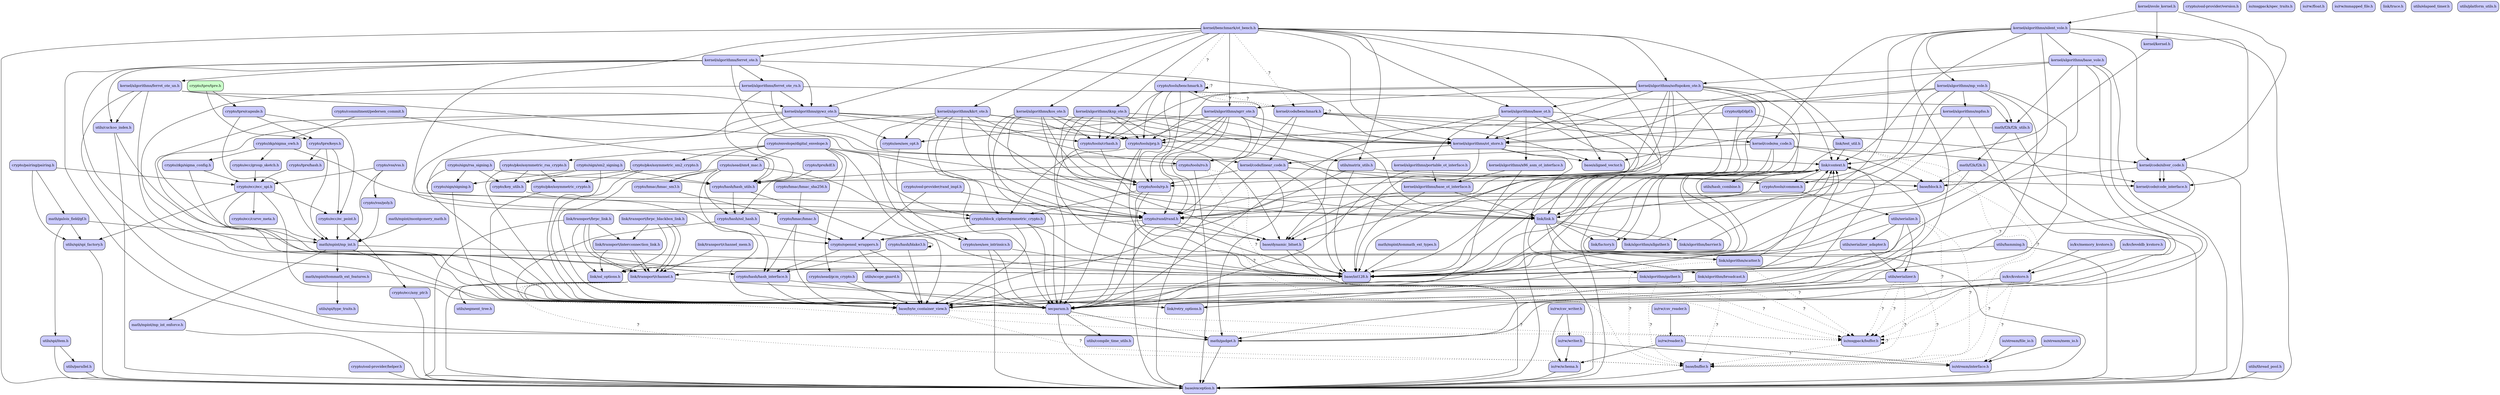 digraph codeviz {
    splines=true
    sep="+15,15"
    overlap=scalexy

    node [shape=Mrecord, fontsize=12]

    node [fillcolor="#ccccff", style=filled] "base/aligned_vector.h"                     [label = "base/aligned_vector.h"]
    node [fillcolor="#ccccff", style=filled] "base/block.h"                              [label = "base/block.h"]
    node [fillcolor="#ccccff", style=filled] "base/buffer.h"                             [label = "base/buffer.h"]
    node [fillcolor="#ccccff", style=filled] "base/byte_container_view.h"                [label = "base/byte_container_view.h"]
    node [fillcolor="#ccccff", style=filled] "base/dynamic_bitset.h"                     [label = "base/dynamic_bitset.h"]
    node [fillcolor="#ccccff", style=filled] "base/exception.h"                          [label = "base/exception.h"]
    node [fillcolor="#ccccff", style=filled] "base/int128.h"                             [label = "base/int128.h"]
    node [fillcolor="#ccccff", style=filled] "crypto/aead/gcm_crypto.h"                  [label = "crypto/aead/gcm_crypto.h"]
    node [fillcolor="#ccccff", style=filled] "crypto/aead/sm4_mac.h"                     [label = "crypto/aead/sm4_mac.h"]
    node [fillcolor="#ccccff", style=filled] "crypto/aes/aes_intrinsics.h"               [label = "crypto/aes/aes_intrinsics.h"]
    node [fillcolor="#ccccff", style=filled] "crypto/aes/aes_opt.h"                      [label = "crypto/aes/aes_opt.h"]
    node [fillcolor="#ccccff", style=filled] "crypto/block_cipher/symmetric_crypto.h"    [label = "crypto/block_cipher/symmetric_crypto.h"]
    node [fillcolor="#ccccff", style=filled] "crypto/commitment/pedersen_commit.h"       [label = "crypto/commitment/pedersen_commit.h"]
    node [fillcolor="#ccccff", style=filled] "crypto/dpf/dpf.h"                          [label = "crypto/dpf/dpf.h"]
    node [fillcolor="#ccccff", style=filled] "crypto/ecc/any_ptr.h"                      [label = "crypto/ecc/any_ptr.h"]
    node [fillcolor="#ccccff", style=filled] "crypto/ecc/curve_meta.h"                   [label = "crypto/ecc/curve_meta.h"]
    node [fillcolor="#ccccff", style=filled] "crypto/ecc/ec_point.h"                     [label = "crypto/ecc/ec_point.h"]
    node [fillcolor="#ccccff", style=filled] "crypto/ecc/ecc_spi.h"                      [label = "crypto/ecc/ecc_spi.h"]
    node [fillcolor="#ccccff", style=filled] "crypto/ecc/group_sketch.h"                 [label = "crypto/ecc/group_sketch.h"]
    node [fillcolor="#ccccff", style=filled] "crypto/envelope/digital_envelope.h"        [label = "crypto/envelope/digital_envelope.h"]
    node [fillcolor="#ccccff", style=filled] "crypto/hash/blake3.h"                      [label = "crypto/hash/blake3.h"]
    node [fillcolor="#ccccff", style=filled] "crypto/hash/hash_interface.h"              [label = "crypto/hash/hash_interface.h"]
    node [fillcolor="#ccccff", style=filled] "crypto/hash/hash_utils.h"                  [label = "crypto/hash/hash_utils.h"]
    node [fillcolor="#ccccff", style=filled] "crypto/hash/ssl_hash.h"                    [label = "crypto/hash/ssl_hash.h"]
    node [fillcolor="#ccccff", style=filled] "crypto/hmac/hmac.h"                        [label = "crypto/hmac/hmac.h"]
    node [fillcolor="#ccccff", style=filled] "crypto/hmac/hmac_sha256.h"                 [label = "crypto/hmac/hmac_sha256.h"]
    node [fillcolor="#ccccff", style=filled] "crypto/hmac/hmac_sm3.h"                    [label = "crypto/hmac/hmac_sm3.h"]
    node [fillcolor="#ccccff", style=filled] "crypto/key_utils.h"                        [label = "crypto/key_utils.h"]
    node [fillcolor="#ccccff", style=filled] "crypto/openssl_wrappers.h"                 [label = "crypto/openssl_wrappers.h"]
    node [fillcolor="#ccccff", style=filled] "crypto/ossl-provider/helper.h"             [label = "crypto/ossl-provider/helper.h"]
    node [fillcolor="#ccccff", style=filled] "crypto/ossl-provider/rand_impl.h"          [label = "crypto/ossl-provider/rand_impl.h"]
    node [fillcolor="#ccccff", style=filled] "crypto/ossl-provider/version.h"            [label = "crypto/ossl-provider/version.h"]
    node [fillcolor="#ccccff", style=filled] "crypto/pairing/pairing.h"                  [label = "crypto/pairing/pairing.h"]
    node [fillcolor="#ccccff", style=filled] "crypto/pke/asymmetric_crypto.h"            [label = "crypto/pke/asymmetric_crypto.h"]
    node [fillcolor="#ccccff", style=filled] "crypto/pke/asymmetric_rsa_crypto.h"        [label = "crypto/pke/asymmetric_rsa_crypto.h"]
    node [fillcolor="#ccccff", style=filled] "crypto/pke/asymmetric_sm2_crypto.h"        [label = "crypto/pke/asymmetric_sm2_crypto.h"]
    node [fillcolor="#ccccff", style=filled] "crypto/rand/rand.h"                        [label = "crypto/rand/rand.h"]
    node [fillcolor="#ccccff", style=filled] "crypto/sign/rsa_signing.h"                 [label = "crypto/sign/rsa_signing.h"]
    node [fillcolor="#ccccff", style=filled] "crypto/sign/signing.h"                     [label = "crypto/sign/signing.h"]
    node [fillcolor="#ccccff", style=filled] "crypto/sign/sm2_signing.h"                 [label = "crypto/sign/sm2_signing.h"]
    node [fillcolor="#ccccff", style=filled] "crypto/tools/benchmark.h"                  [label = "crypto/tools/benchmark.h"]
    node [fillcolor="#ccccff", style=filled] "crypto/tools/common.h"                     [label = "crypto/tools/common.h"]
    node [fillcolor="#ccccff", style=filled] "crypto/tools/crhash.h"                     [label = "crypto/tools/crhash.h"]
    node [fillcolor="#ccccff", style=filled] "crypto/tools/prg.h"                        [label = "crypto/tools/prg.h"]
    node [fillcolor="#ccccff", style=filled] "crypto/tools/ro.h"                         [label = "crypto/tools/ro.h"]
    node [fillcolor="#ccccff", style=filled] "crypto/tools/rp.h"                         [label = "crypto/tools/rp.h"]
    node [fillcolor="#ccccff", style=filled] "crypto/tpre/capsule.h"                     [label = "crypto/tpre/capsule.h"]
    node [fillcolor="#ccccff", style=filled] "crypto/tpre/hash.h"                        [label = "crypto/tpre/hash.h"]
    node [fillcolor="#ccccff", style=filled] "crypto/tpre/kdf.h"                         [label = "crypto/tpre/kdf.h"]
    node [fillcolor="#ccccff", style=filled] "crypto/tpre/keys.h"                        [label = "crypto/tpre/keys.h"]
    node [fillcolor="#ccffcc", style=filled] "crypto/tpre/tpre.h"                        [label = "crypto/tpre/tpre.h"]
    node [fillcolor="#ccccff", style=filled] "crypto/vss/poly.h"                         [label = "crypto/vss/poly.h"]
    node [fillcolor="#ccccff", style=filled] "crypto/vss/vss.h"                          [label = "crypto/vss/vss.h"]
    node [fillcolor="#ccccff", style=filled] "crypto/zkp/sigma_config.h"                 [label = "crypto/zkp/sigma_config.h"]
    node [fillcolor="#ccccff", style=filled] "crypto/zkp/sigma_owh.h"                    [label = "crypto/zkp/sigma_owh.h"]
    node [fillcolor="#ccccff", style=filled] "io/kv/kvstore.h"                           [label = "io/kv/kvstore.h"]
    node [fillcolor="#ccccff", style=filled] "io/kv/leveldb_kvstore.h"                   [label = "io/kv/leveldb_kvstore.h"]
    node [fillcolor="#ccccff", style=filled] "io/kv/memory_kvstore.h"                    [label = "io/kv/memory_kvstore.h"]
    node [fillcolor="#ccccff", style=filled] "io/msgpack/buffer.h"                       [label = "io/msgpack/buffer.h"]
    node [fillcolor="#ccccff", style=filled] "io/msgpack/spec_traits.h"                  [label = "io/msgpack/spec_traits.h"]
    node [fillcolor="#ccccff", style=filled] "io/rw/csv_reader.h"                        [label = "io/rw/csv_reader.h"]
    node [fillcolor="#ccccff", style=filled] "io/rw/csv_writer.h"                        [label = "io/rw/csv_writer.h"]
    node [fillcolor="#ccccff", style=filled] "io/rw/float.h"                             [label = "io/rw/float.h"]
    node [fillcolor="#ccccff", style=filled] "io/rw/mmapped_file.h"                      [label = "io/rw/mmapped_file.h"]
    node [fillcolor="#ccccff", style=filled] "io/rw/reader.h"                            [label = "io/rw/reader.h"]
    node [fillcolor="#ccccff", style=filled] "io/rw/schema.h"                            [label = "io/rw/schema.h"]
    node [fillcolor="#ccccff", style=filled] "io/rw/writer.h"                            [label = "io/rw/writer.h"]
    node [fillcolor="#ccccff", style=filled] "io/stream/file_io.h"                       [label = "io/stream/file_io.h"]
    node [fillcolor="#ccccff", style=filled] "io/stream/interface.h"                     [label = "io/stream/interface.h"]
    node [fillcolor="#ccccff", style=filled] "io/stream/mem_io.h"                        [label = "io/stream/mem_io.h"]
    node [fillcolor="#ccccff", style=filled] "kernel/algorithms/base_ot.h"               [label = "kernel/algorithms/base_ot.h"]
    node [fillcolor="#ccccff", style=filled] "kernel/algorithms/base_ot_interface.h"     [label = "kernel/algorithms/base_ot_interface.h"]
    node [fillcolor="#ccccff", style=filled] "kernel/algorithms/base_vole.h"             [label = "kernel/algorithms/base_vole.h"]
    node [fillcolor="#ccccff", style=filled] "kernel/algorithms/ferret_ote.h"            [label = "kernel/algorithms/ferret_ote.h"]
    node [fillcolor="#ccccff", style=filled] "kernel/algorithms/ferret_ote_rn.h"         [label = "kernel/algorithms/ferret_ote_rn.h"]
    node [fillcolor="#ccccff", style=filled] "kernel/algorithms/ferret_ote_un.h"         [label = "kernel/algorithms/ferret_ote_un.h"]
    node [fillcolor="#ccccff", style=filled] "kernel/algorithms/gywz_ote.h"              [label = "kernel/algorithms/gywz_ote.h"]
    node [fillcolor="#ccccff", style=filled] "kernel/algorithms/iknp_ote.h"              [label = "kernel/algorithms/iknp_ote.h"]
    node [fillcolor="#ccccff", style=filled] "kernel/algorithms/kkrt_ote.h"              [label = "kernel/algorithms/kkrt_ote.h"]
    node [fillcolor="#ccccff", style=filled] "kernel/algorithms/kos_ote.h"               [label = "kernel/algorithms/kos_ote.h"]
    node [fillcolor="#ccccff", style=filled] "kernel/algorithms/mp_vole.h"               [label = "kernel/algorithms/mp_vole.h"]
    node [fillcolor="#ccccff", style=filled] "kernel/algorithms/mpfss.h"                 [label = "kernel/algorithms/mpfss.h"]
    node [fillcolor="#ccccff", style=filled] "kernel/algorithms/ot_store.h"              [label = "kernel/algorithms/ot_store.h"]
    node [fillcolor="#ccccff", style=filled] "kernel/algorithms/portable_ot_interface.h" [label = "kernel/algorithms/portable_ot_interface.h"]
    node [fillcolor="#ccccff", style=filled] "kernel/algorithms/sgrr_ote.h"              [label = "kernel/algorithms/sgrr_ote.h"]
    node [fillcolor="#ccccff", style=filled] "kernel/algorithms/silent_vole.h"           [label = "kernel/algorithms/silent_vole.h"]
    node [fillcolor="#ccccff", style=filled] "kernel/algorithms/softspoken_ote.h"        [label = "kernel/algorithms/softspoken_ote.h"]
    node [fillcolor="#ccccff", style=filled] "kernel/algorithms/x86_asm_ot_interface.h"  [label = "kernel/algorithms/x86_asm_ot_interface.h"]
    node [fillcolor="#ccccff", style=filled] "kernel/benchmark/ot_bench.h"               [label = "kernel/benchmark/ot_bench.h"]
    node [fillcolor="#ccccff", style=filled] "kernel/code/benchmark.h"                   [label = "kernel/code/benchmark.h"]
    node [fillcolor="#ccccff", style=filled] "kernel/code/code_interface.h"              [label = "kernel/code/code_interface.h"]
    node [fillcolor="#ccccff", style=filled] "kernel/code/ea_code.h"                     [label = "kernel/code/ea_code.h"]
    node [fillcolor="#ccccff", style=filled] "kernel/code/linear_code.h"                 [label = "kernel/code/linear_code.h"]
    node [fillcolor="#ccccff", style=filled] "kernel/code/silver_code.h"                 [label = "kernel/code/silver_code.h"]
    node [fillcolor="#ccccff", style=filled] "kernel/kernel.h"                           [label = "kernel/kernel.h"]
    node [fillcolor="#ccccff", style=filled] "kernel/svole_kernel.h"                     [label = "kernel/svole_kernel.h"]
    node [fillcolor="#ccccff", style=filled] "link/algorithm/allgather.h"                [label = "link/algorithm/allgather.h"]
    node [fillcolor="#ccccff", style=filled] "link/algorithm/barrier.h"                  [label = "link/algorithm/barrier.h"]
    node [fillcolor="#ccccff", style=filled] "link/algorithm/broadcast.h"                [label = "link/algorithm/broadcast.h"]
    node [fillcolor="#ccccff", style=filled] "link/algorithm/gather.h"                   [label = "link/algorithm/gather.h"]
    node [fillcolor="#ccccff", style=filled] "link/algorithm/scatter.h"                  [label = "link/algorithm/scatter.h"]
    node [fillcolor="#ccccff", style=filled] "link/context.h"                            [label = "link/context.h"]
    node [fillcolor="#ccccff", style=filled] "link/factory.h"                            [label = "link/factory.h"]
    node [fillcolor="#ccccff", style=filled] "link/link.h"                               [label = "link/link.h"]
    node [fillcolor="#ccccff", style=filled] "link/retry_options.h"                      [label = "link/retry_options.h"]
    node [fillcolor="#ccccff", style=filled] "link/ssl_options.h"                        [label = "link/ssl_options.h"]
    node [fillcolor="#ccccff", style=filled] "link/test_util.h"                          [label = "link/test_util.h"]
    node [fillcolor="#ccccff", style=filled] "link/trace.h"                              [label = "link/trace.h"]
    node [fillcolor="#ccccff", style=filled] "link/transport/brpc_blackbox_link.h"       [label = "link/transport/brpc_blackbox_link.h"]
    node [fillcolor="#ccccff", style=filled] "link/transport/brpc_link.h"                [label = "link/transport/brpc_link.h"]
    node [fillcolor="#ccccff", style=filled] "link/transport/channel.h"                  [label = "link/transport/channel.h"]
    node [fillcolor="#ccccff", style=filled] "link/transport/channel_mem.h"              [label = "link/transport/channel_mem.h"]
    node [fillcolor="#ccccff", style=filled] "link/transport/interconnection_link.h"     [label = "link/transport/interconnection_link.h"]
    node [fillcolor="#ccccff", style=filled] "math/f2k/f2k.h"                            [label = "math/f2k/f2k.h"]
    node [fillcolor="#ccccff", style=filled] "math/f2k/f2k_utils.h"                      [label = "math/f2k/f2k_utils.h"]
    node [fillcolor="#ccccff", style=filled] "math/gadget.h"                             [label = "math/gadget.h"]
    node [fillcolor="#ccccff", style=filled] "math/galois_field/gf.h"                    [label = "math/galois_field/gf.h"]
    node [fillcolor="#ccccff", style=filled] "math/mpint/montgomery_math.h"              [label = "math/mpint/montgomery_math.h"]
    node [fillcolor="#ccccff", style=filled] "math/mpint/mp_int.h"                       [label = "math/mpint/mp_int.h"]
    node [fillcolor="#ccccff", style=filled] "math/mpint/mp_int_enforce.h"               [label = "math/mpint/mp_int_enforce.h"]
    node [fillcolor="#ccccff", style=filled] "math/mpint/tommath_ext_features.h"         [label = "math/mpint/tommath_ext_features.h"]
    node [fillcolor="#ccccff", style=filled] "math/mpint/tommath_ext_types.h"            [label = "math/mpint/tommath_ext_types.h"]
    node [fillcolor="#ccccff", style=filled] "secparam.h"                                [label = "secparam.h"]
    node [fillcolor="#ccccff", style=filled] "utils/compile_time_utils.h"                [label = "utils/compile_time_utils.h"]
    node [fillcolor="#ccccff", style=filled] "utils/cuckoo_index.h"                      [label = "utils/cuckoo_index.h"]
    node [fillcolor="#ccccff", style=filled] "utils/elapsed_timer.h"                     [label = "utils/elapsed_timer.h"]
    node [fillcolor="#ccccff", style=filled] "utils/hamming.h"                           [label = "utils/hamming.h"]
    node [fillcolor="#ccccff", style=filled] "utils/hash_combine.h"                      [label = "utils/hash_combine.h"]
    node [fillcolor="#ccccff", style=filled] "utils/matrix_utils.h"                      [label = "utils/matrix_utils.h"]
    node [fillcolor="#ccccff", style=filled] "utils/parallel.h"                          [label = "utils/parallel.h"]
    node [fillcolor="#ccccff", style=filled] "utils/platform_utils.h"                    [label = "utils/platform_utils.h"]
    node [fillcolor="#ccccff", style=filled] "utils/scope_guard.h"                       [label = "utils/scope_guard.h"]
    node [fillcolor="#ccccff", style=filled] "utils/segment_tree.h"                      [label = "utils/segment_tree.h"]
    node [fillcolor="#ccccff", style=filled] "utils/serialize.h"                         [label = "utils/serialize.h"]
    node [fillcolor="#ccccff", style=filled] "utils/serializer.h"                        [label = "utils/serializer.h"]
    node [fillcolor="#ccccff", style=filled] "utils/serializer_adapter.h"                [label = "utils/serializer_adapter.h"]
    node [fillcolor="#ccccff", style=filled] "utils/spi/item.h"                          [label = "utils/spi/item.h"]
    node [fillcolor="#ccccff", style=filled] "utils/spi/spi_factory.h"                   [label = "utils/spi/spi_factory.h"]
    node [fillcolor="#ccccff", style=filled] "utils/spi/type_traits.h"                   [label = "utils/spi/type_traits.h"]
    node [fillcolor="#ccccff", style=filled] "utils/thread_pool.h"                       [label = "utils/thread_pool.h"]

    "base/block.h"                              -> "base/int128.h"
    "base/buffer.h"                             -> "base/exception.h"
    "base/byte_container_view.h"                -> "base/buffer.h" [style=dotted, label="?"]
    "base/byte_container_view.h"                -> "io/msgpack/buffer.h" [style=dotted, label="?"]
    "base/dynamic_bitset.h"                     -> "base/exception.h"
    "base/dynamic_bitset.h"                     -> "base/int128.h"
    "crypto/aead/gcm_crypto.h"                  -> "base/byte_container_view.h"
    "crypto/aead/gcm_crypto.h"                  -> "secparam.h"
    "crypto/aead/sm4_mac.h"                     -> "base/byte_container_view.h"
    "crypto/aead/sm4_mac.h"                     -> "secparam.h"
    "crypto/aead/sm4_mac.h"                     -> "crypto/block_cipher/symmetric_crypto.h"
    "crypto/aead/sm4_mac.h"                     -> "crypto/hash/ssl_hash.h"
    "crypto/aead/sm4_mac.h"                     -> "crypto/hmac/hmac_sm3.h"
    "crypto/aes/aes_intrinsics.h"               -> "base/exception.h"
    "crypto/aes/aes_intrinsics.h"               -> "base/int128.h"
    "crypto/aes/aes_intrinsics.h"               -> "secparam.h"
    "crypto/aes/aes_opt.h"                      -> "crypto/aes/aes_intrinsics.h"
    "crypto/block_cipher/symmetric_crypto.h"    -> "base/byte_container_view.h"
    "crypto/block_cipher/symmetric_crypto.h"    -> "base/int128.h"
    "crypto/block_cipher/symmetric_crypto.h"    -> "crypto/openssl_wrappers.h"
    "crypto/block_cipher/symmetric_crypto.h"    -> "secparam.h"
    "crypto/commitment/pedersen_commit.h"       -> "crypto/hash/hash_utils.h"
    "crypto/commitment/pedersen_commit.h"       -> "crypto/zkp/sigma_owh.h"
    "crypto/dpf/dpf.h"                          -> "base/exception.h"
    "crypto/dpf/dpf.h"                          -> "base/int128.h"
    "crypto/dpf/dpf.h"                          -> "crypto/tools/prg.h"
    "crypto/ecc/any_ptr.h"                      -> "base/exception.h"
    "crypto/ecc/ec_point.h"                     -> "crypto/ecc/any_ptr.h"
    "crypto/ecc/ec_point.h"                     -> "math/mpint/mp_int.h"
    "crypto/ecc/ecc_spi.h"                      -> "base/byte_container_view.h"
    "crypto/ecc/ecc_spi.h"                      -> "crypto/ecc/curve_meta.h"
    "crypto/ecc/ecc_spi.h"                      -> "crypto/ecc/ec_point.h"
    "crypto/ecc/ecc_spi.h"                      -> "math/mpint/mp_int.h"
    "crypto/ecc/ecc_spi.h"                      -> "utils/spi/spi_factory.h"
    "crypto/ecc/group_sketch.h"                 -> "crypto/ecc/ecc_spi.h"
    "crypto/envelope/digital_envelope.h"        -> "base/byte_container_view.h"
    "crypto/envelope/digital_envelope.h"        -> "crypto/aead/gcm_crypto.h"
    "crypto/envelope/digital_envelope.h"        -> "crypto/aead/sm4_mac.h"
    "crypto/envelope/digital_envelope.h"        -> "crypto/block_cipher/symmetric_crypto.h"
    "crypto/envelope/digital_envelope.h"        -> "crypto/hash/ssl_hash.h"
    "crypto/envelope/digital_envelope.h"        -> "crypto/hmac/hmac_sm3.h"
    "crypto/envelope/digital_envelope.h"        -> "crypto/pke/asymmetric_rsa_crypto.h"
    "crypto/envelope/digital_envelope.h"        -> "crypto/pke/asymmetric_sm2_crypto.h"
    "crypto/envelope/digital_envelope.h"        -> "crypto/rand/rand.h"
    "crypto/hash/blake3.h"                      -> "crypto/hash/blake3.h"
    "crypto/hash/blake3.h"                      -> "base/byte_container_view.h"
    "crypto/hash/blake3.h"                      -> "crypto/hash/hash_interface.h"
    "crypto/hash/hash_interface.h"              -> "base/byte_container_view.h"
    "crypto/hash/hash_interface.h"              -> "secparam.h"
    "crypto/hash/hash_utils.h"                  -> "base/int128.h"
    "crypto/hash/hash_utils.h"                  -> "crypto/hash/ssl_hash.h"
    "crypto/hash/ssl_hash.h"                    -> "base/byte_container_view.h"
    "crypto/hash/ssl_hash.h"                    -> "crypto/hash/hash_interface.h"
    "crypto/hash/ssl_hash.h"                    -> "crypto/openssl_wrappers.h"
    "crypto/hmac/hmac.h"                        -> "base/byte_container_view.h"
    "crypto/hmac/hmac.h"                        -> "crypto/openssl_wrappers.h"
    "crypto/hmac/hmac.h"                        -> "crypto/hash/hash_interface.h"
    "crypto/hmac/hmac_sha256.h"                 -> "crypto/hmac/hmac.h"
    "crypto/hmac/hmac_sm3.h"                    -> "crypto/hmac/hmac.h"
    "crypto/key_utils.h"                        -> "crypto/openssl_wrappers.h"
    "crypto/openssl_wrappers.h"                 -> "crypto/hash/hash_interface.h"
    "crypto/openssl_wrappers.h"                 -> "base/byte_container_view.h"
    "crypto/openssl_wrappers.h"                 -> "utils/scope_guard.h"
    "crypto/ossl-provider/helper.h"             -> "base/exception.h"
    "crypto/ossl-provider/rand_impl.h"          -> "crypto/rand/rand.h"
    "crypto/ossl-provider/rand_impl.h"          -> "crypto/openssl_wrappers.h"
    "crypto/pairing/pairing.h"                  -> "crypto/ecc/ecc_spi.h"
    "crypto/pairing/pairing.h"                  -> "math/galois_field/gf.h"
    "crypto/pairing/pairing.h"                  -> "utils/spi/spi_factory.h"
    "crypto/pke/asymmetric_crypto.h"            -> "base/byte_container_view.h"
    "crypto/pke/asymmetric_rsa_crypto.h"        -> "crypto/key_utils.h"
    "crypto/pke/asymmetric_rsa_crypto.h"        -> "crypto/pke/asymmetric_crypto.h"
    "crypto/pke/asymmetric_rsa_crypto.h"        -> "secparam.h"
    "crypto/pke/asymmetric_sm2_crypto.h"        -> "crypto/key_utils.h"
    "crypto/pke/asymmetric_sm2_crypto.h"        -> "crypto/pke/asymmetric_crypto.h"
    "crypto/pke/asymmetric_sm2_crypto.h"        -> "secparam.h"
    "crypto/rand/rand.h"                        -> "base/dynamic_bitset.h"
    "crypto/rand/rand.h"                        -> "base/int128.h"
    "crypto/rand/rand.h"                        -> "crypto/openssl_wrappers.h"
    "crypto/rand/rand.h"                        -> "secparam.h"
    "crypto/sign/rsa_signing.h"                 -> "crypto/key_utils.h"
    "crypto/sign/rsa_signing.h"                 -> "crypto/sign/signing.h"
    "crypto/sign/rsa_signing.h"                 -> "secparam.h"
    "crypto/sign/rsa_signing.h"                 -> "crypto/hash/hash_utils.h"
    "crypto/sign/signing.h"                     -> "base/byte_container_view.h"
    "crypto/sign/sm2_signing.h"                 -> "crypto/key_utils.h"
    "crypto/sign/sm2_signing.h"                 -> "crypto/sign/signing.h"
    "crypto/sign/sm2_signing.h"                 -> "secparam.h"
    "crypto/sign/sm2_signing.h"                 -> "crypto/hash/hash_utils.h"
    "crypto/tools/benchmark.h"                  -> "crypto/tools/benchmark.h" [style=dotted, label="?"]
    "crypto/tools/benchmark.h"                  -> "kernel/code/benchmark.h" [style=dotted, label="?"]
    "crypto/tools/benchmark.h"                  -> "crypto/rand/rand.h"
    "crypto/tools/benchmark.h"                  -> "crypto/tools/crhash.h"
    "crypto/tools/benchmark.h"                  -> "crypto/tools/prg.h"
    "crypto/tools/benchmark.h"                  -> "crypto/tools/ro.h"
    "crypto/tools/benchmark.h"                  -> "crypto/tools/rp.h"
    "crypto/tools/common.h"                     -> "crypto/rand/rand.h"
    "crypto/tools/common.h"                     -> "link/link.h"
    "crypto/tools/common.h"                     -> "utils/serialize.h"
    "crypto/tools/crhash.h"                     -> "base/int128.h"
    "crypto/tools/crhash.h"                     -> "crypto/tools/rp.h"
    "crypto/tools/prg.h"                        -> "base/dynamic_bitset.h"
    "crypto/tools/prg.h"                        -> "base/int128.h"
    "crypto/tools/prg.h"                        -> "secparam.h"
    "crypto/tools/prg.h"                        -> "crypto/block_cipher/symmetric_crypto.h"
    "crypto/tools/ro.h"                         -> "base/buffer.h" [style=dotted, label="?"]
    "crypto/tools/ro.h"                         -> "io/msgpack/buffer.h" [style=dotted, label="?"]
    "crypto/tools/ro.h"                         -> "base/exception.h"
    "crypto/tools/ro.h"                         -> "crypto/hash/hash_utils.h"
    "crypto/tools/rp.h"                         -> "base/exception.h"
    "crypto/tools/rp.h"                         -> "base/int128.h"
    "crypto/tools/rp.h"                         -> "crypto/block_cipher/symmetric_crypto.h"
    "crypto/tpre/capsule.h"                     -> "crypto/ecc/ec_point.h"
    "crypto/tpre/capsule.h"                     -> "crypto/tpre/keys.h"
    "crypto/tpre/capsule.h"                     -> "math/mpint/mp_int.h"
    "crypto/tpre/hash.h"                        -> "crypto/ecc/ecc_spi.h"
    "crypto/tpre/kdf.h"                         -> "crypto/hash/hash_utils.h"
    "crypto/tpre/keys.h"                        -> "crypto/ecc/ec_point.h"
    "crypto/tpre/keys.h"                        -> "crypto/tpre/hash.h"
    "crypto/tpre/keys.h"                        -> "math/mpint/mp_int.h"
    "crypto/tpre/tpre.h"                        -> "crypto/tpre/capsule.h"
    "crypto/tpre/tpre.h"                        -> "crypto/tpre/keys.h"
    "crypto/vss/poly.h"                         -> "math/mpint/mp_int.h"
    "crypto/vss/vss.h"                          -> "crypto/ecc/ecc_spi.h"
    "crypto/vss/vss.h"                          -> "crypto/vss/poly.h"
    "crypto/vss/vss.h"                          -> "math/mpint/mp_int.h"
    "crypto/zkp/sigma_config.h"                 -> "crypto/ecc/ecc_spi.h"
    "crypto/zkp/sigma_config.h"                 -> "crypto/hash/hash_interface.h"
    "crypto/zkp/sigma_owh.h"                    -> "crypto/ecc/group_sketch.h"
    "crypto/zkp/sigma_owh.h"                    -> "crypto/rand/rand.h"
    "crypto/zkp/sigma_owh.h"                    -> "crypto/zkp/sigma_config.h"
    "io/kv/kvstore.h"                           -> "base/buffer.h" [style=dotted, label="?"]
    "io/kv/kvstore.h"                           -> "io/msgpack/buffer.h" [style=dotted, label="?"]
    "io/kv/kvstore.h"                           -> "base/byte_container_view.h"
    "io/kv/leveldb_kvstore.h"                   -> "io/kv/kvstore.h"
    "io/kv/memory_kvstore.h"                    -> "io/kv/kvstore.h"
    "io/msgpack/buffer.h"                       -> "base/buffer.h" [style=dotted, label="?"]
    "io/msgpack/buffer.h"                       -> "io/msgpack/buffer.h" [style=dotted, label="?"]
    "io/rw/csv_reader.h"                        -> "io/rw/reader.h"
    "io/rw/csv_writer.h"                        -> "io/rw/schema.h"
    "io/rw/csv_writer.h"                        -> "io/rw/writer.h"
    "io/rw/reader.h"                            -> "io/rw/schema.h"
    "io/rw/reader.h"                            -> "io/stream/interface.h"
    "io/rw/schema.h"                            -> "base/exception.h"
    "io/rw/writer.h"                            -> "io/rw/schema.h"
    "io/rw/writer.h"                            -> "io/stream/interface.h"
    "io/stream/file_io.h"                       -> "io/stream/interface.h"
    "io/stream/mem_io.h"                        -> "io/stream/interface.h"
    "kernel/algorithms/base_ot.h"               -> "base/dynamic_bitset.h"
    "kernel/algorithms/base_ot.h"               -> "base/int128.h"
    "kernel/algorithms/base_ot.h"               -> "kernel/algorithms/ot_store.h"
    "kernel/algorithms/base_ot.h"               -> "link/link.h"
    "kernel/algorithms/base_ot.h"               -> "secparam.h"
    "kernel/algorithms/base_ot.h"               -> "kernel/algorithms/x86_asm_ot_interface.h"
    "kernel/algorithms/base_ot.h"               -> "kernel/algorithms/portable_ot_interface.h"
    "kernel/algorithms/base_ot_interface.h"     -> "base/dynamic_bitset.h"
    "kernel/algorithms/base_ot_interface.h"     -> "base/int128.h"
    "kernel/algorithms/base_ot_interface.h"     -> "link/link.h"
    "kernel/algorithms/base_vole.h"             -> "base/exception.h"
    "kernel/algorithms/base_vole.h"             -> "base/int128.h"
    "kernel/algorithms/base_vole.h"             -> "math/f2k/f2k_utils.h"
    "kernel/algorithms/base_vole.h"             -> "math/gadget.h"
    "kernel/algorithms/base_vole.h"             -> "kernel/algorithms/ot_store.h"
    "kernel/algorithms/base_vole.h"             -> "kernel/algorithms/softspoken_ote.h"
    "kernel/algorithms/base_vole.h"             -> "secparam.h"
    "kernel/algorithms/ferret_ote.h"            -> "kernel/algorithms/ot_store.h"
    "kernel/algorithms/ferret_ote.h"            -> "math/gadget.h"
    "kernel/algorithms/ferret_ote.h"            -> "secparam.h"
    "kernel/algorithms/ferret_ote.h"            -> "utils/cuckoo_index.h"
    "kernel/algorithms/ferret_ote.h"            -> "kernel/algorithms/ferret_ote_rn.h"
    "kernel/algorithms/ferret_ote.h"            -> "kernel/algorithms/ferret_ote_un.h"
    "kernel/algorithms/ferret_ote.h"            -> "kernel/algorithms/gywz_ote.h"
    "kernel/algorithms/ferret_ote.h"            -> "kernel/code/linear_code.h"
    "kernel/algorithms/ferret_ote_rn.h"         -> "crypto/hash/hash_utils.h"
    "kernel/algorithms/ferret_ote_rn.h"         -> "crypto/tools/common.h"
    "kernel/algorithms/ferret_ote_rn.h"         -> "math/f2k/f2k_utils.h"
    "kernel/algorithms/ferret_ote_rn.h"         -> "secparam.h"
    "kernel/algorithms/ferret_ote_rn.h"         -> "kernel/algorithms/gywz_ote.h"
    "kernel/algorithms/ferret_ote_un.h"         -> "math/gadget.h"
    "kernel/algorithms/ferret_ote_un.h"         -> "secparam.h"
    "kernel/algorithms/ferret_ote_un.h"         -> "utils/cuckoo_index.h"
    "kernel/algorithms/ferret_ote_un.h"         -> "crypto/tools/rp.h"
    "kernel/algorithms/ferret_ote_un.h"         -> "kernel/algorithms/gywz_ote.h"
    "kernel/algorithms/gywz_ote.h"              -> "base/int128.h"
    "kernel/algorithms/gywz_ote.h"              -> "link/link.h"
    "kernel/algorithms/gywz_ote.h"              -> "secparam.h"
    "kernel/algorithms/gywz_ote.h"              -> "crypto/aes/aes_opt.h"
    "kernel/algorithms/gywz_ote.h"              -> "crypto/rand/rand.h"
    "kernel/algorithms/gywz_ote.h"              -> "crypto/tools/crhash.h"
    "kernel/algorithms/gywz_ote.h"              -> "crypto/tools/prg.h"
    "kernel/algorithms/gywz_ote.h"              -> "kernel/algorithms/ot_store.h"
    "kernel/algorithms/iknp_ote.h"              -> "base/dynamic_bitset.h"
    "kernel/algorithms/iknp_ote.h"              -> "kernel/algorithms/ot_store.h"
    "kernel/algorithms/iknp_ote.h"              -> "link/link.h"
    "kernel/algorithms/iknp_ote.h"              -> "secparam.h"
    "kernel/algorithms/iknp_ote.h"              -> "utils/matrix_utils.h"
    "kernel/algorithms/iknp_ote.h"              -> "crypto/tools/crhash.h"
    "kernel/algorithms/iknp_ote.h"              -> "crypto/tools/prg.h"
    "kernel/algorithms/iknp_ote.h"              -> "crypto/tools/rp.h"
    "kernel/algorithms/kkrt_ote.h"              -> "kernel/algorithms/ot_store.h"
    "kernel/algorithms/kkrt_ote.h"              -> "link/link.h"
    "kernel/algorithms/kkrt_ote.h"              -> "secparam.h"
    "kernel/algorithms/kkrt_ote.h"              -> "crypto/aes/aes_intrinsics.h"
    "kernel/algorithms/kkrt_ote.h"              -> "crypto/aes/aes_opt.h"
    "kernel/algorithms/kkrt_ote.h"              -> "crypto/block_cipher/symmetric_crypto.h"
    "kernel/algorithms/kkrt_ote.h"              -> "crypto/hash/hash_utils.h"
    "kernel/algorithms/kkrt_ote.h"              -> "crypto/rand/rand.h"
    "kernel/algorithms/kkrt_ote.h"              -> "crypto/tools/prg.h"
    "kernel/algorithms/kkrt_ote.h"              -> "crypto/tools/ro.h"
    "kernel/algorithms/kos_ote.h"               -> "base/dynamic_bitset.h"
    "kernel/algorithms/kos_ote.h"               -> "kernel/algorithms/ot_store.h"
    "kernel/algorithms/kos_ote.h"               -> "link/link.h"
    "kernel/algorithms/kos_ote.h"               -> "secparam.h"
    "kernel/algorithms/kos_ote.h"               -> "crypto/rand/rand.h"
    "kernel/algorithms/kos_ote.h"               -> "crypto/tools/crhash.h"
    "kernel/algorithms/kos_ote.h"               -> "crypto/tools/prg.h"
    "kernel/algorithms/kos_ote.h"               -> "crypto/tools/rp.h"
    "kernel/algorithms/mp_vole.h"               -> "crypto/hash/hash_utils.h"
    "kernel/algorithms/mp_vole.h"               -> "crypto/rand/rand.h"
    "kernel/algorithms/mp_vole.h"               -> "crypto/tools/common.h"
    "kernel/algorithms/mp_vole.h"               -> "kernel/algorithms/mpfss.h"
    "kernel/algorithms/mp_vole.h"               -> "kernel/algorithms/ot_store.h"
    "kernel/algorithms/mp_vole.h"               -> "math/f2k/f2k_utils.h"
    "kernel/algorithms/mp_vole.h"               -> "math/gadget.h"
    "kernel/algorithms/mp_vole.h"               -> "secparam.h"
    "kernel/algorithms/mpfss.h"                 -> "crypto/rand/rand.h"
    "kernel/algorithms/mpfss.h"                 -> "kernel/algorithms/ot_store.h"
    "kernel/algorithms/mpfss.h"                 -> "secparam.h"
    "kernel/algorithms/ot_store.h"              -> "base/aligned_vector.h"
    "kernel/algorithms/ot_store.h"              -> "base/dynamic_bitset.h"
    "kernel/algorithms/ot_store.h"              -> "base/exception.h"
    "kernel/algorithms/ot_store.h"              -> "base/int128.h"
    "kernel/algorithms/ot_store.h"              -> "link/context.h"
    "kernel/algorithms/portable_ot_interface.h" -> "kernel/algorithms/base_ot_interface.h"
    "kernel/algorithms/portable_ot_interface.h" -> "secparam.h"
    "kernel/algorithms/sgrr_ote.h"              -> "kernel/algorithms/ot_store.h"
    "kernel/algorithms/sgrr_ote.h"              -> "link/link.h"
    "kernel/algorithms/sgrr_ote.h"              -> "secparam.h"
    "kernel/algorithms/sgrr_ote.h"              -> "crypto/aes/aes_opt.h"
    "kernel/algorithms/sgrr_ote.h"              -> "crypto/rand/rand.h"
    "kernel/algorithms/sgrr_ote.h"              -> "crypto/tools/crhash.h"
    "kernel/algorithms/sgrr_ote.h"              -> "crypto/tools/prg.h"
    "kernel/algorithms/sgrr_ote.h"              -> "crypto/tools/ro.h"
    "kernel/algorithms/sgrr_ote.h"              -> "crypto/tools/rp.h"
    "kernel/algorithms/silent_vole.h"           -> "base/exception.h"
    "kernel/algorithms/silent_vole.h"           -> "base/int128.h"
    "kernel/algorithms/silent_vole.h"           -> "link/context.h"
    "kernel/algorithms/silent_vole.h"           -> "secparam.h"
    "kernel/algorithms/silent_vole.h"           -> "crypto/rand/rand.h"
    "kernel/algorithms/silent_vole.h"           -> "kernel/algorithms/base_vole.h"
    "kernel/algorithms/silent_vole.h"           -> "kernel/algorithms/mp_vole.h"
    "kernel/algorithms/silent_vole.h"           -> "kernel/code/code_interface.h"
    "kernel/algorithms/silent_vole.h"           -> "kernel/code/ea_code.h"
    "kernel/algorithms/silent_vole.h"           -> "kernel/code/silver_code.h"
    "kernel/algorithms/softspoken_ote.h"        -> "base/dynamic_bitset.h"
    "kernel/algorithms/softspoken_ote.h"        -> "base/exception.h"
    "kernel/algorithms/softspoken_ote.h"        -> "base/int128.h"
    "kernel/algorithms/softspoken_ote.h"        -> "link/context.h"
    "kernel/algorithms/softspoken_ote.h"        -> "link/link.h"
    "kernel/algorithms/softspoken_ote.h"        -> "secparam.h"
    "kernel/algorithms/softspoken_ote.h"        -> "crypto/rand/rand.h"
    "kernel/algorithms/softspoken_ote.h"        -> "crypto/tools/crhash.h"
    "kernel/algorithms/softspoken_ote.h"        -> "crypto/tools/prg.h"
    "kernel/algorithms/softspoken_ote.h"        -> "crypto/tools/rp.h"
    "kernel/algorithms/softspoken_ote.h"        -> "kernel/algorithms/base_ot.h"
    "kernel/algorithms/softspoken_ote.h"        -> "kernel/algorithms/ot_store.h"
    "kernel/algorithms/softspoken_ote.h"        -> "kernel/algorithms/sgrr_ote.h"
    "kernel/algorithms/x86_asm_ot_interface.h"  -> "kernel/algorithms/base_ot_interface.h"
    "kernel/algorithms/x86_asm_ot_interface.h"  -> "secparam.h"
    "kernel/benchmark/ot_bench.h"               -> "crypto/tools/benchmark.h" [style=dotted, label="?"]
    "kernel/benchmark/ot_bench.h"               -> "kernel/code/benchmark.h" [style=dotted, label="?"]
    "kernel/benchmark/ot_bench.h"               -> "base/aligned_vector.h"
    "kernel/benchmark/ot_bench.h"               -> "base/exception.h"
    "kernel/benchmark/ot_bench.h"               -> "base/int128.h"
    "kernel/benchmark/ot_bench.h"               -> "crypto/rand/rand.h"
    "kernel/benchmark/ot_bench.h"               -> "kernel/algorithms/base_ot.h"
    "kernel/benchmark/ot_bench.h"               -> "kernel/algorithms/ferret_ote.h"
    "kernel/benchmark/ot_bench.h"               -> "kernel/algorithms/gywz_ote.h"
    "kernel/benchmark/ot_bench.h"               -> "kernel/algorithms/iknp_ote.h"
    "kernel/benchmark/ot_bench.h"               -> "kernel/algorithms/kkrt_ote.h"
    "kernel/benchmark/ot_bench.h"               -> "kernel/algorithms/kos_ote.h"
    "kernel/benchmark/ot_bench.h"               -> "kernel/algorithms/ot_store.h"
    "kernel/benchmark/ot_bench.h"               -> "kernel/algorithms/sgrr_ote.h"
    "kernel/benchmark/ot_bench.h"               -> "kernel/algorithms/softspoken_ote.h"
    "kernel/benchmark/ot_bench.h"               -> "link/test_util.h"
    "kernel/benchmark/ot_bench.h"               -> "utils/matrix_utils.h"
    "kernel/code/benchmark.h"                   -> "crypto/tools/benchmark.h" [style=dotted, label="?"]
    "kernel/code/benchmark.h"                   -> "kernel/code/benchmark.h" [style=dotted, label="?"]
    "kernel/code/benchmark.h"                   -> "base/aligned_vector.h"
    "kernel/code/benchmark.h"                   -> "crypto/rand/rand.h"
    "kernel/code/benchmark.h"                   -> "kernel/code/ea_code.h"
    "kernel/code/benchmark.h"                   -> "kernel/code/linear_code.h"
    "kernel/code/benchmark.h"                   -> "kernel/code/silver_code.h"
    "kernel/code/ea_code.h"                     -> "base/block.h"
    "kernel/code/ea_code.h"                     -> "base/exception.h"
    "kernel/code/ea_code.h"                     -> "base/int128.h"
    "kernel/code/ea_code.h"                     -> "kernel/code/code_interface.h"
    "kernel/code/ea_code.h"                     -> "kernel/code/linear_code.h"
    "kernel/code/linear_code.h"                 -> "base/exception.h"
    "kernel/code/linear_code.h"                 -> "base/int128.h"
    "kernel/code/linear_code.h"                 -> "crypto/tools/rp.h"
    "kernel/code/linear_code.h"                 -> "kernel/code/code_interface.h"
    "kernel/code/linear_code.h"                 -> "math/gadget.h"
    "kernel/code/silver_code.h"                 -> "kernel/code/code_interface.h"
    "kernel/code/silver_code.h"                 -> "base/block.h"
    "kernel/code/silver_code.h"                 -> "base/exception.h"
    "kernel/code/silver_code.h"                 -> "base/int128.h"
    "kernel/code/silver_code.h"                 -> "kernel/code/code_interface.h"
    "kernel/kernel.h"                           -> "link/context.h"
    "kernel/svole_kernel.h"                     -> "kernel/kernel.h"
    "kernel/svole_kernel.h"                     -> "kernel/algorithms/silent_vole.h"
    "kernel/svole_kernel.h"                     -> "kernel/code/silver_code.h"
    "link/algorithm/allgather.h"                -> "link/context.h"
    "link/algorithm/barrier.h"                  -> "link/context.h"
    "link/algorithm/broadcast.h"                -> "base/buffer.h" [style=dotted, label="?"]
    "link/algorithm/broadcast.h"                -> "io/msgpack/buffer.h" [style=dotted, label="?"]
    "link/algorithm/broadcast.h"                -> "base/byte_container_view.h"
    "link/algorithm/broadcast.h"                -> "link/context.h"
    "link/algorithm/gather.h"                   -> "base/buffer.h" [style=dotted, label="?"]
    "link/algorithm/gather.h"                   -> "io/msgpack/buffer.h" [style=dotted, label="?"]
    "link/algorithm/gather.h"                   -> "base/byte_container_view.h"
    "link/algorithm/gather.h"                   -> "link/context.h"
    "link/algorithm/scatter.h"                  -> "base/buffer.h" [style=dotted, label="?"]
    "link/algorithm/scatter.h"                  -> "io/msgpack/buffer.h" [style=dotted, label="?"]
    "link/algorithm/scatter.h"                  -> "link/context.h"
    "link/context.h"                            -> "crypto/tools/common.h"
    "link/context.h"                            -> "base/byte_container_view.h"
    "link/context.h"                            -> "link/retry_options.h"
    "link/context.h"                            -> "link/ssl_options.h"
    "link/context.h"                            -> "link/transport/channel.h"
    "link/context.h"                            -> "utils/hash_combine.h"
    "link/factory.h"                            -> "link/context.h"
    "link/link.h"                               -> "link/algorithm/allgather.h"
    "link/link.h"                               -> "link/algorithm/barrier.h"
    "link/link.h"                               -> "link/algorithm/broadcast.h"
    "link/link.h"                               -> "link/algorithm/gather.h"
    "link/link.h"                               -> "link/algorithm/scatter.h"
    "link/link.h"                               -> "link/context.h"
    "link/link.h"                               -> "link/factory.h"
    "link/test_util.h"                          -> "base/buffer.h" [style=dotted, label="?"]
    "link/test_util.h"                          -> "io/msgpack/buffer.h" [style=dotted, label="?"]
    "link/test_util.h"                          -> "link/context.h"
    "link/test_util.h"                          -> "link/factory.h"
    "link/transport/brpc_blackbox_link.h"       -> "link/transport/channel.h"
    "link/transport/brpc_blackbox_link.h"       -> "link/ssl_options.h"
    "link/transport/brpc_blackbox_link.h"       -> "link/transport/channel.h"
    "link/transport/brpc_blackbox_link.h"       -> "link/transport/interconnection_link.h"
    "link/transport/brpc_link.h"                -> "link/transport/channel.h"
    "link/transport/brpc_link.h"                -> "base/exception.h"
    "link/transport/brpc_link.h"                -> "link/ssl_options.h"
    "link/transport/brpc_link.h"                -> "link/transport/channel.h"
    "link/transport/brpc_link.h"                -> "link/transport/interconnection_link.h"
    "link/transport/channel.h"                  -> "base/buffer.h" [style=dotted, label="?"]
    "link/transport/channel.h"                  -> "io/msgpack/buffer.h" [style=dotted, label="?"]
    "link/transport/channel.h"                  -> "base/byte_container_view.h"
    "link/transport/channel.h"                  -> "base/exception.h"
    "link/transport/channel.h"                  -> "link/retry_options.h"
    "link/transport/channel.h"                  -> "utils/segment_tree.h"
    "link/transport/channel_mem.h"              -> "link/transport/channel.h"
    "link/transport/interconnection_link.h"     -> "link/transport/channel.h"
    "link/transport/interconnection_link.h"     -> "link/ssl_options.h"
    "link/transport/interconnection_link.h"     -> "link/transport/channel.h"
    "math/f2k/f2k.h"                            -> "base/block.h"
    "math/f2k/f2k.h"                            -> "base/exception.h"
    "math/f2k/f2k.h"                            -> "base/int128.h"
    "math/f2k/f2k_utils.h"                      -> "base/aligned_vector.h"
    "math/f2k/f2k_utils.h"                      -> "math/f2k/f2k.h"
    "math/f2k/f2k_utils.h"                      -> "math/gadget.h"
    "math/gadget.h"                             -> "base/exception.h"
    "math/galois_field/gf.h"                    -> "math/mpint/mp_int.h"
    "math/galois_field/gf.h"                    -> "utils/spi/item.h"
    "math/galois_field/gf.h"                    -> "utils/spi/spi_factory.h"
    "math/mpint/montgomery_math.h"              -> "math/mpint/mp_int.h"
    "math/mpint/mp_int.h"                       -> "base/byte_container_view.h"
    "math/mpint/mp_int.h"                       -> "base/int128.h"
    "math/mpint/mp_int.h"                       -> "math/mpint/mp_int_enforce.h"
    "math/mpint/mp_int.h"                       -> "math/mpint/tommath_ext_features.h"
    "math/mpint/mp_int_enforce.h"               -> "base/exception.h"
    "math/mpint/tommath_ext_features.h"         -> "utils/spi/type_traits.h"
    "math/mpint/tommath_ext_types.h"            -> "base/int128.h"
    "secparam.h"                                -> "base/exception.h"
    "secparam.h"                                -> "math/gadget.h"
    "secparam.h"                                -> "utils/compile_time_utils.h"
    "utils/cuckoo_index.h"                      -> "base/exception.h"
    "utils/cuckoo_index.h"                      -> "base/int128.h"
    "utils/hamming.h"                           -> "base/exception.h"
    "utils/hamming.h"                           -> "base/int128.h"
    "utils/matrix_utils.h"                      -> "base/block.h"
    "utils/matrix_utils.h"                      -> "base/byte_container_view.h"
    "utils/matrix_utils.h"                      -> "base/int128.h"
    "utils/parallel.h"                          -> "base/exception.h"
    "utils/serialize.h"                         -> "base/buffer.h" [style=dotted, label="?"]
    "utils/serialize.h"                         -> "io/msgpack/buffer.h" [style=dotted, label="?"]
    "utils/serialize.h"                         -> "base/byte_container_view.h"
    "utils/serialize.h"                         -> "base/int128.h"
    "utils/serialize.h"                         -> "utils/serializer.h"
    "utils/serialize.h"                         -> "utils/serializer_adapter.h"
    "utils/serializer.h"                        -> "base/buffer.h" [style=dotted, label="?"]
    "utils/serializer.h"                        -> "io/msgpack/buffer.h" [style=dotted, label="?"]
    "utils/serializer.h"                        -> "base/byte_container_view.h"
    "utils/serializer.h"                        -> "base/buffer.h" [style=dotted, label="?"]
    "utils/serializer.h"                        -> "io/msgpack/buffer.h" [style=dotted, label="?"]
    "utils/serializer_adapter.h"                -> "base/int128.h"
    "utils/serializer_adapter.h"                -> "utils/serializer.h"
    "utils/spi/item.h"                          -> "base/exception.h"
    "utils/spi/item.h"                          -> "utils/parallel.h"
    "utils/spi/spi_factory.h"                   -> "base/exception.h"
    "utils/thread_pool.h"                       -> "base/exception.h"
}